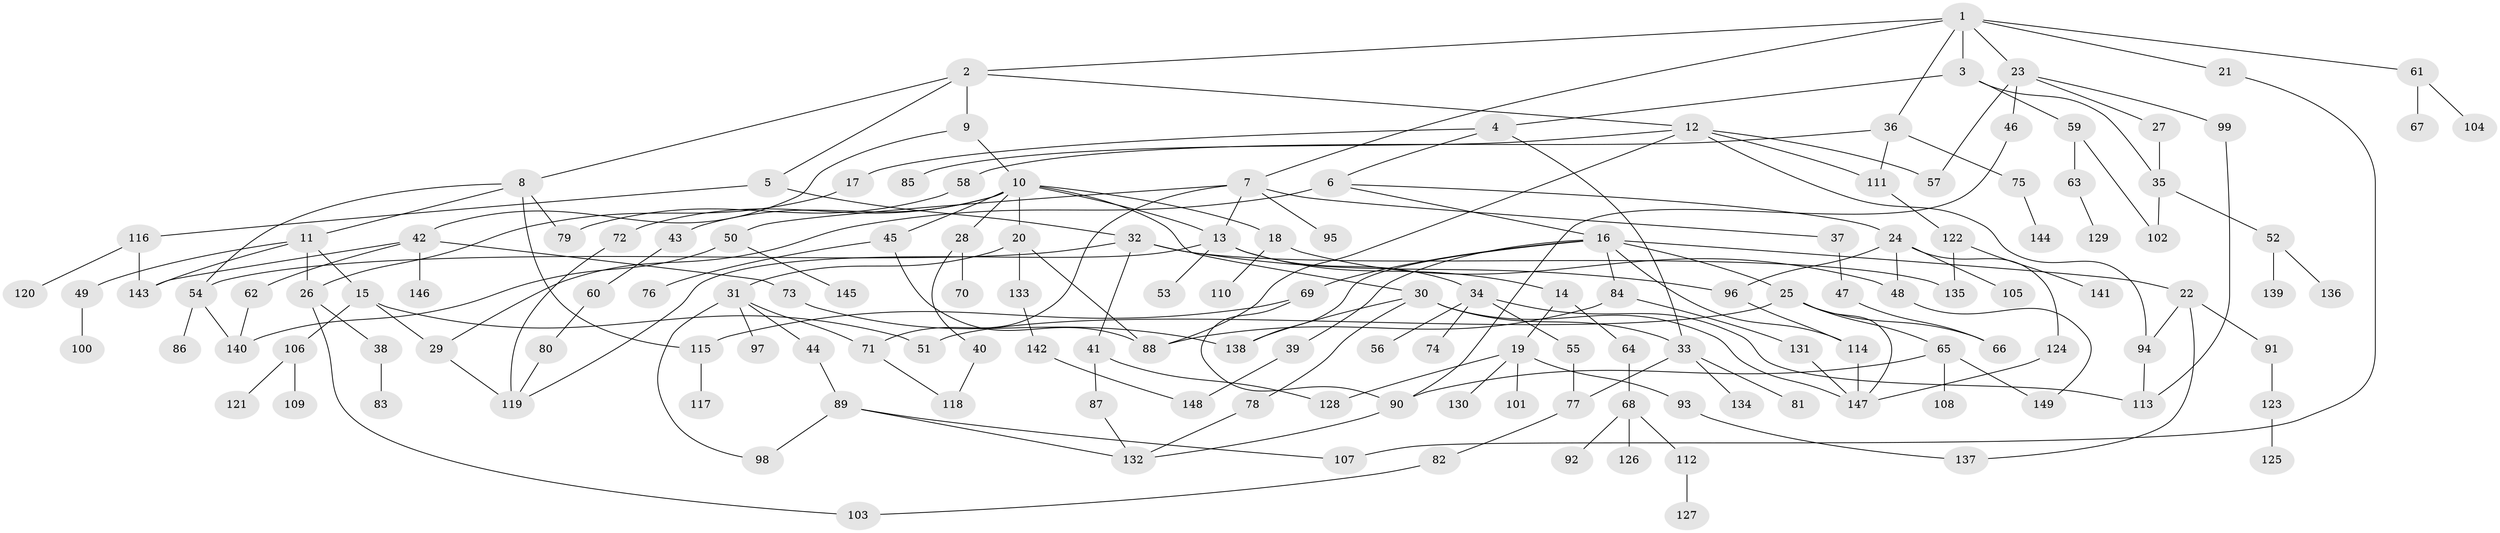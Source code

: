 // Generated by graph-tools (version 1.1) at 2025/01/03/09/25 03:01:07]
// undirected, 149 vertices, 199 edges
graph export_dot {
graph [start="1"]
  node [color=gray90,style=filled];
  1;
  2;
  3;
  4;
  5;
  6;
  7;
  8;
  9;
  10;
  11;
  12;
  13;
  14;
  15;
  16;
  17;
  18;
  19;
  20;
  21;
  22;
  23;
  24;
  25;
  26;
  27;
  28;
  29;
  30;
  31;
  32;
  33;
  34;
  35;
  36;
  37;
  38;
  39;
  40;
  41;
  42;
  43;
  44;
  45;
  46;
  47;
  48;
  49;
  50;
  51;
  52;
  53;
  54;
  55;
  56;
  57;
  58;
  59;
  60;
  61;
  62;
  63;
  64;
  65;
  66;
  67;
  68;
  69;
  70;
  71;
  72;
  73;
  74;
  75;
  76;
  77;
  78;
  79;
  80;
  81;
  82;
  83;
  84;
  85;
  86;
  87;
  88;
  89;
  90;
  91;
  92;
  93;
  94;
  95;
  96;
  97;
  98;
  99;
  100;
  101;
  102;
  103;
  104;
  105;
  106;
  107;
  108;
  109;
  110;
  111;
  112;
  113;
  114;
  115;
  116;
  117;
  118;
  119;
  120;
  121;
  122;
  123;
  124;
  125;
  126;
  127;
  128;
  129;
  130;
  131;
  132;
  133;
  134;
  135;
  136;
  137;
  138;
  139;
  140;
  141;
  142;
  143;
  144;
  145;
  146;
  147;
  148;
  149;
  1 -- 2;
  1 -- 3;
  1 -- 7;
  1 -- 21;
  1 -- 23;
  1 -- 36;
  1 -- 61;
  2 -- 5;
  2 -- 8;
  2 -- 9;
  2 -- 12;
  3 -- 4;
  3 -- 59;
  3 -- 35;
  4 -- 6;
  4 -- 17;
  4 -- 33;
  5 -- 32;
  5 -- 116;
  6 -- 16;
  6 -- 24;
  6 -- 29;
  7 -- 13;
  7 -- 37;
  7 -- 50;
  7 -- 95;
  7 -- 71;
  8 -- 11;
  8 -- 115;
  8 -- 79;
  8 -- 54;
  9 -- 10;
  9 -- 42;
  10 -- 18;
  10 -- 20;
  10 -- 28;
  10 -- 30;
  10 -- 43;
  10 -- 45;
  10 -- 72;
  10 -- 13;
  11 -- 15;
  11 -- 49;
  11 -- 143;
  11 -- 26;
  12 -- 85;
  12 -- 94;
  12 -- 57;
  12 -- 88;
  12 -- 111;
  13 -- 14;
  13 -- 34;
  13 -- 53;
  13 -- 119;
  14 -- 19;
  14 -- 64;
  15 -- 106;
  15 -- 51;
  15 -- 29;
  16 -- 22;
  16 -- 25;
  16 -- 39;
  16 -- 69;
  16 -- 84;
  16 -- 138;
  16 -- 114;
  17 -- 26;
  18 -- 48;
  18 -- 110;
  19 -- 93;
  19 -- 101;
  19 -- 130;
  19 -- 128;
  20 -- 31;
  20 -- 133;
  20 -- 88;
  21 -- 107;
  22 -- 91;
  22 -- 137;
  22 -- 94;
  23 -- 27;
  23 -- 46;
  23 -- 57;
  23 -- 99;
  24 -- 105;
  24 -- 124;
  24 -- 96;
  24 -- 48;
  25 -- 51;
  25 -- 65;
  25 -- 66;
  25 -- 147;
  26 -- 38;
  26 -- 103;
  27 -- 35;
  28 -- 40;
  28 -- 70;
  29 -- 119;
  30 -- 33;
  30 -- 78;
  30 -- 138;
  30 -- 147;
  31 -- 44;
  31 -- 71;
  31 -- 97;
  31 -- 98;
  32 -- 41;
  32 -- 54;
  32 -- 96;
  32 -- 135;
  33 -- 81;
  33 -- 134;
  33 -- 77;
  34 -- 55;
  34 -- 56;
  34 -- 74;
  34 -- 113;
  35 -- 52;
  35 -- 102;
  36 -- 58;
  36 -- 75;
  36 -- 111;
  37 -- 47;
  38 -- 83;
  39 -- 148;
  40 -- 118;
  41 -- 87;
  41 -- 128;
  42 -- 62;
  42 -- 73;
  42 -- 146;
  42 -- 143;
  43 -- 60;
  44 -- 89;
  45 -- 76;
  45 -- 88;
  46 -- 90;
  47 -- 66;
  48 -- 149;
  49 -- 100;
  50 -- 145;
  50 -- 140;
  52 -- 136;
  52 -- 139;
  54 -- 86;
  54 -- 140;
  55 -- 77;
  58 -- 79;
  59 -- 63;
  59 -- 102;
  60 -- 80;
  61 -- 67;
  61 -- 104;
  62 -- 140;
  63 -- 129;
  64 -- 68;
  65 -- 90;
  65 -- 108;
  65 -- 149;
  68 -- 92;
  68 -- 112;
  68 -- 126;
  69 -- 90;
  69 -- 115;
  71 -- 118;
  72 -- 119;
  73 -- 138;
  75 -- 144;
  77 -- 82;
  78 -- 132;
  80 -- 119;
  82 -- 103;
  84 -- 131;
  84 -- 88;
  87 -- 132;
  89 -- 107;
  89 -- 132;
  89 -- 98;
  90 -- 132;
  91 -- 123;
  93 -- 137;
  94 -- 113;
  96 -- 114;
  99 -- 113;
  106 -- 109;
  106 -- 121;
  111 -- 122;
  112 -- 127;
  114 -- 147;
  115 -- 117;
  116 -- 120;
  116 -- 143;
  122 -- 141;
  122 -- 135;
  123 -- 125;
  124 -- 147;
  131 -- 147;
  133 -- 142;
  142 -- 148;
}
